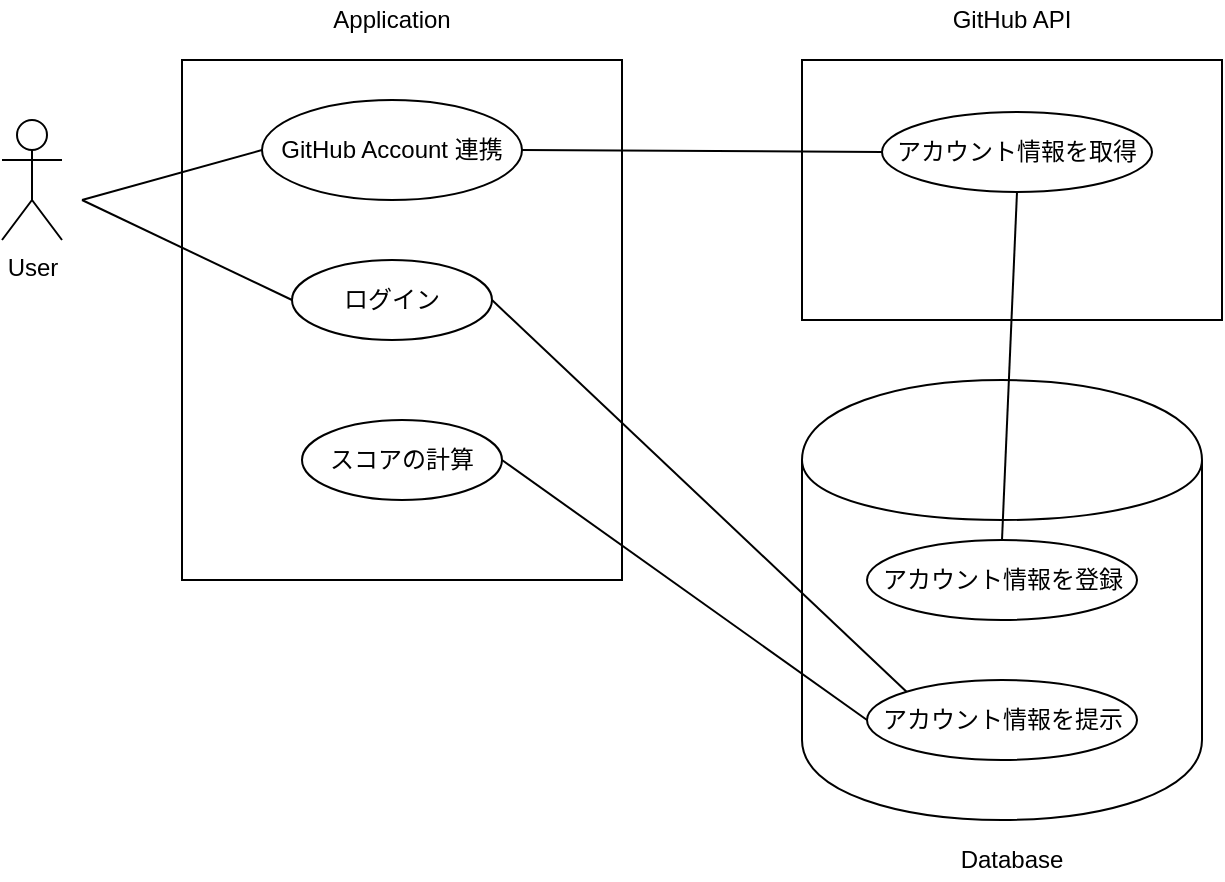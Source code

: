 <mxfile version="13.1.3" pages="2">
    <diagram id="6hGFLwfOUW9BJ-s0fimq" name="Use case">
        <mxGraphModel dx="881" dy="643" grid="1" gridSize="10" guides="1" tooltips="1" connect="1" arrows="1" fold="1" page="1" pageScale="1" pageWidth="827" pageHeight="1169" math="0" shadow="0">
            <root>
                <mxCell id="0"/>
                <mxCell id="1" parent="0"/>
                <mxCell id="VQgpP3yX7Dr1DCT0IYif-40" value="" style="html=1;" vertex="1" parent="1">
                    <mxGeometry x="202" y="90" width="220" height="260" as="geometry"/>
                </mxCell>
                <mxCell id="15" value="" style="rounded=0;whiteSpace=wrap;html=1;" parent="1" vertex="1">
                    <mxGeometry x="512" y="90" width="210" height="130" as="geometry"/>
                </mxCell>
                <mxCell id="VQgpP3yX7Dr1DCT0IYif-33" value="User" style="shape=umlActor;verticalLabelPosition=bottom;labelBackgroundColor=#ffffff;verticalAlign=top;html=1;" vertex="1" parent="1">
                    <mxGeometry x="112" y="120" width="30" height="60" as="geometry"/>
                </mxCell>
                <mxCell id="VQgpP3yX7Dr1DCT0IYif-41" value="GitHub Account 連携" style="ellipse;whiteSpace=wrap;html=1;" vertex="1" parent="1">
                    <mxGeometry x="242" y="110" width="130" height="50" as="geometry"/>
                </mxCell>
                <mxCell id="VQgpP3yX7Dr1DCT0IYif-42" value="" style="shape=cylinder;whiteSpace=wrap;html=1;boundedLbl=1;backgroundOutline=1;" vertex="1" parent="1">
                    <mxGeometry x="512" y="250" width="200" height="220" as="geometry"/>
                </mxCell>
                <mxCell id="VQgpP3yX7Dr1DCT0IYif-44" value="ログイン" style="ellipse;whiteSpace=wrap;html=1;" vertex="1" parent="1">
                    <mxGeometry x="257" y="190" width="100" height="40" as="geometry"/>
                </mxCell>
                <mxCell id="VQgpP3yX7Dr1DCT0IYif-46" value="" style="endArrow=none;html=1;entryX=0;entryY=0.5;entryDx=0;entryDy=0;" edge="1" parent="1" target="VQgpP3yX7Dr1DCT0IYif-41">
                    <mxGeometry width="50" height="50" relative="1" as="geometry">
                        <mxPoint x="152" y="160" as="sourcePoint"/>
                        <mxPoint x="202" y="110" as="targetPoint"/>
                    </mxGeometry>
                </mxCell>
                <mxCell id="VQgpP3yX7Dr1DCT0IYif-47" value="" style="endArrow=none;html=1;entryX=0;entryY=0.5;entryDx=0;entryDy=0;" edge="1" parent="1" target="VQgpP3yX7Dr1DCT0IYif-44">
                    <mxGeometry width="50" height="50" relative="1" as="geometry">
                        <mxPoint x="152" y="160" as="sourcePoint"/>
                        <mxPoint x="212" y="160" as="targetPoint"/>
                    </mxGeometry>
                </mxCell>
                <mxCell id="VQgpP3yX7Dr1DCT0IYif-48" value="Application" style="text;html=1;strokeColor=none;fillColor=none;align=center;verticalAlign=middle;whiteSpace=wrap;rounded=0;" vertex="1" parent="1">
                    <mxGeometry x="287" y="60" width="40" height="20" as="geometry"/>
                </mxCell>
                <mxCell id="VQgpP3yX7Dr1DCT0IYif-49" value="GitHub API" style="text;html=1;strokeColor=none;fillColor=none;align=center;verticalAlign=middle;whiteSpace=wrap;rounded=0;" vertex="1" parent="1">
                    <mxGeometry x="582" y="60" width="70" height="20" as="geometry"/>
                </mxCell>
                <mxCell id="VQgpP3yX7Dr1DCT0IYif-50" value="アカウント情報を取得" style="ellipse;whiteSpace=wrap;html=1;" vertex="1" parent="1">
                    <mxGeometry x="552" y="116" width="135" height="40" as="geometry"/>
                </mxCell>
                <mxCell id="VQgpP3yX7Dr1DCT0IYif-51" value="" style="endArrow=none;html=1;entryX=0;entryY=0.5;entryDx=0;entryDy=0;exitX=1;exitY=0.5;exitDx=0;exitDy=0;" edge="1" parent="1" source="VQgpP3yX7Dr1DCT0IYif-41" target="VQgpP3yX7Dr1DCT0IYif-50">
                    <mxGeometry width="50" height="50" relative="1" as="geometry">
                        <mxPoint x="372" y="130" as="sourcePoint"/>
                        <mxPoint x="422" y="80" as="targetPoint"/>
                    </mxGeometry>
                </mxCell>
                <mxCell id="22" value="&lt;font style=&quot;font-size: 12px&quot;&gt;Database&lt;/font&gt;" style="text;html=1;strokeColor=none;fillColor=none;align=center;verticalAlign=middle;whiteSpace=wrap;rounded=0;" parent="1" vertex="1">
                    <mxGeometry x="557" y="480" width="120" height="20" as="geometry"/>
                </mxCell>
                <mxCell id="VQgpP3yX7Dr1DCT0IYif-54" value="アカウント情報を登録" style="ellipse;whiteSpace=wrap;html=1;" vertex="1" parent="1">
                    <mxGeometry x="544.5" y="330" width="135" height="40" as="geometry"/>
                </mxCell>
                <mxCell id="VQgpP3yX7Dr1DCT0IYif-55" value="" style="endArrow=none;html=1;exitX=0.5;exitY=1;exitDx=0;exitDy=0;entryX=0.5;entryY=0;entryDx=0;entryDy=0;" edge="1" parent="1" source="VQgpP3yX7Dr1DCT0IYif-50" target="VQgpP3yX7Dr1DCT0IYif-54">
                    <mxGeometry width="50" height="50" relative="1" as="geometry">
                        <mxPoint x="512" y="440" as="sourcePoint"/>
                        <mxPoint x="562" y="390" as="targetPoint"/>
                    </mxGeometry>
                </mxCell>
                <mxCell id="VQgpP3yX7Dr1DCT0IYif-56" value="アカウント情報を提示" style="ellipse;whiteSpace=wrap;html=1;" vertex="1" parent="1">
                    <mxGeometry x="544.5" y="400" width="135" height="40" as="geometry"/>
                </mxCell>
                <mxCell id="VQgpP3yX7Dr1DCT0IYif-57" value="スコアの計算" style="ellipse;whiteSpace=wrap;html=1;" vertex="1" parent="1">
                    <mxGeometry x="262" y="270" width="100" height="40" as="geometry"/>
                </mxCell>
                <mxCell id="VQgpP3yX7Dr1DCT0IYif-58" value="" style="endArrow=none;html=1;entryX=0;entryY=0.5;entryDx=0;entryDy=0;exitX=1;exitY=0.5;exitDx=0;exitDy=0;" edge="1" parent="1" source="VQgpP3yX7Dr1DCT0IYif-57" target="VQgpP3yX7Dr1DCT0IYif-56">
                    <mxGeometry width="50" height="50" relative="1" as="geometry">
                        <mxPoint x="382" y="145" as="sourcePoint"/>
                        <mxPoint x="562" y="146" as="targetPoint"/>
                    </mxGeometry>
                </mxCell>
                <mxCell id="VQgpP3yX7Dr1DCT0IYif-59" value="" style="endArrow=none;html=1;entryX=0;entryY=0;entryDx=0;entryDy=0;exitX=1;exitY=0.5;exitDx=0;exitDy=0;" edge="1" parent="1" source="VQgpP3yX7Dr1DCT0IYif-44" target="VQgpP3yX7Dr1DCT0IYif-56">
                    <mxGeometry width="50" height="50" relative="1" as="geometry">
                        <mxPoint x="392" y="155" as="sourcePoint"/>
                        <mxPoint x="572" y="156" as="targetPoint"/>
                    </mxGeometry>
                </mxCell>
            </root>
        </mxGraphModel>
    </diagram>
    <diagram id="5BXNhJeXBZRlhBkdMTv5" name="Database">
        <mxGraphModel dx="1057" dy="772" grid="1" gridSize="10" guides="1" tooltips="1" connect="1" arrows="1" fold="1" page="1" pageScale="1" pageWidth="827" pageHeight="1169" math="0" shadow="0">
            <root>
                <mxCell id="IKEUgEe0Metr2WJH-BFM-0"/>
                <mxCell id="IKEUgEe0Metr2WJH-BFM-1" parent="IKEUgEe0Metr2WJH-BFM-0"/>
            </root>
        </mxGraphModel>
    </diagram>
</mxfile>